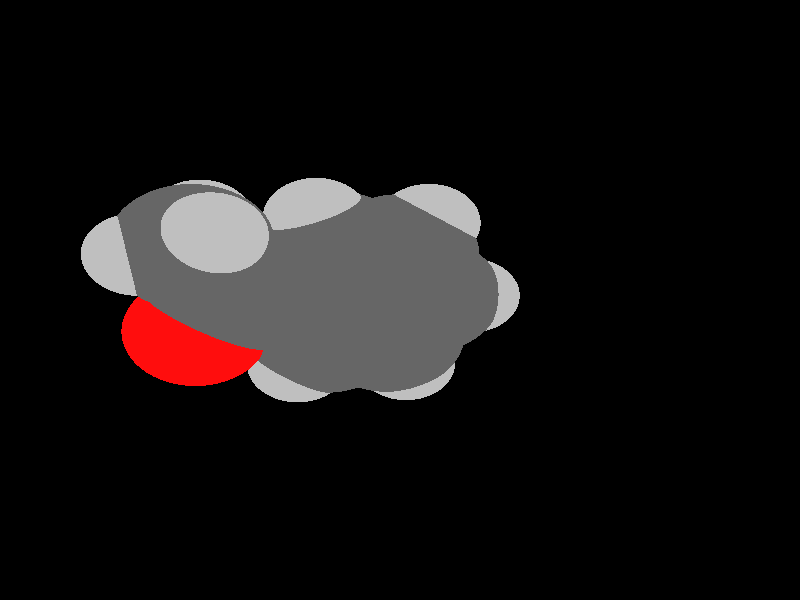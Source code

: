 global_settings {
	ambient_light rgb <0.200000002980232, 0.200000002980232, 0.200000002980232>
	max_trace_level 15
}

background { color rgb <0,0,0> }

camera {
	perspective
	location <-13.7908838828838, -8.52872099134385, -16.5856867001066>
	angle 40
	up <0.093699080411912, -0.912872439462993, 0.397346689427314>
	right <0.770065808578976, -0.186513748290888, -0.610091199867766> * 1
	direction <0.631046062334256, 0.363148084075034, 0.685495686525497> }

light_source {
	<2.25524037797403, -51.3206230751221, -39.9123024841614>
	color rgb <1, 1, 1>
	fade_distance 89.147073150637
	fade_power 0
	spotlight
	area_light <20, 0, 0>, <0, 0, 20>, 20, 20
	circular
	orient
	point_at <-2.25524037797403, 51.3206230751221, 39.9123024841614>
}

light_source {
	<-10.4721187046941, -13.7387074552541, 49.4304246060903>
	color rgb <0.300000011920929, 0.300000011920929, 0.300000011920929> shadowless
	fade_distance 89.147073150637
	fade_power 0
	parallel
	point_at <10.4721187046941, 13.7387074552541, -49.4304246060903>
}

#default {
	finish {ambient 0.5 diffuse 1 specular 0.2 roughness .01 metallic 1}
}

union {
cylinder {
	<-0.686264229695273, 0.180109457688767, 0.669084819308135>, 	<-0.36770340381933, -0.43968701975081, 0.600236532690435>, 0.075
	pigment { rgbt <0.400000005960464, 0.400000005960464, 0.400000005960464, 0> }
}
cylinder {
	<-0.867415761831672, 0.0775209118793717, 0.754435347562791>, 	<-0.548854935955729, -0.542275565560206, 0.685587060945091>, 0.075
	pigment { rgbt <0.400000005960464, 0.400000005960464, 0.400000005960464, 0> }
}
cylinder {
	<-0.36770340381933, -0.43968701975081, 0.600236532690435>, 	<-0.0491425779433873, -1.05948349719039, 0.531388246072735>, 0.075
	pigment { rgbt <0.400000005960464, 0.400000005960464, 0.400000005960464, 0> }
}
cylinder {
	<-0.548854935955729, -0.542275565560206, 0.685587060945091>, 	<-0.230294110079786, -1.16207204299978, 0.616738774327391>, 0.075
	pigment { rgbt <0.400000005960464, 0.400000005960464, 0.400000005960464, 0> }
}
cylinder {
	<-0.139718344011587, -1.11077777009509, 0.574063510200063>, 	<0.507207746305021, -1.14520712093293, 0.311594193123547>, 0.075
	pigment { rgbt <0.400000005960464, 0.400000005960464, 0.400000005960464, 0> }
}
cylinder {
	<0.507207746305021, -1.14520712093293, 0.311594193123547>, 	<1.15413383662163, -1.17963647177078, 0.0491248760470314>, 0.075
	pigment { rgbt <0.400000005960464, 0.400000005960464, 0.400000005960464, 0> }
}
cylinder {
	<1.06477523214426, -1.11855255547857, 0.0797850289537437>, 	<1.39583462665668, -0.536665472642643, -0.114634626579357>, 0.075
	pigment { rgbt <0.400000005960464, 0.400000005960464, 0.400000005960464, 0> }
}
cylinder {
	<1.243492441099, -1.24072038806299, 0.0184647231403192>, 	<1.57455183561142, -0.658833305227065, -0.175954932392782>, 0.075
	pigment { rgbt <0.400000005960464, 0.400000005960464, 0.400000005960464, 0> }
}
cylinder {
	<1.39583462665668, -0.536665472642643, -0.114634626579357>, 	<1.7268940211691, 0.0452216101932794, -0.309054282112458>, 0.075
	pigment { rgbt <0.400000005960464, 0.400000005960464, 0.400000005960464, 0> }
}
cylinder {
	<1.57455183561142, -0.658833305227065, -0.175954932392782>, 	<1.90561123012384, -0.0769462223911423, -0.370374587925883>, 0.075
	pigment { rgbt <0.400000005960464, 0.400000005960464, 0.400000005960464, 0> }
}
cylinder {
	<1.81625262564647, -0.0158623060989315, -0.33971443501917>, 	<1.50230606349727, 0.602454170036127, -0.272794032953254>, 0.075
	pigment { rgbt <0.400000005960464, 0.400000005960464, 0.400000005960464, 0> }
}
cylinder {
	<1.50230606349727, 0.602454170036127, -0.272794032953254>, 	<1.18835950134807, 1.22077064617119, -0.205873630887337>, 0.075
	pigment { rgbt <0.400000005960464, 0.400000005960464, 0.400000005960464, 0> }
}
cylinder {
	<1.18693034006234, 1.10892676337031, -0.193825669315233>, 	<0.540857521832648, 1.14538997769592, 0.0680315080270179>, 0.075
	pigment { rgbt <0.400000005960464, 0.400000005960464, 0.400000005960464, 0> }
}
cylinder {
	<1.1897886626338, 1.33261452897206, -0.217921592459441>, 	<0.543715844404113, 1.36907774329768, 0.0439355848828099>, 0.075
	pigment { rgbt <0.400000005960464, 0.400000005960464, 0.400000005960464, 0> }
}
cylinder {
	<0.540857521832648, 1.14538997769592, 0.0680315080270179>, 	<-0.10521529639704, 1.18185319202153, 0.329888685369268>, 0.075
	pigment { rgbt <0.400000005960464, 0.400000005960464, 0.400000005960464, 0> }
}
cylinder {
	<0.543715844404113, 1.36907774329768, 0.0439355848828099>, 	<-0.102356973825575, 1.40554095762329, 0.30579276222506>, 0.075
	pigment { rgbt <0.400000005960464, 0.400000005960464, 0.400000005960464, 0> }
}
cylinder {
	<-0.776839995763473, 0.12881518478407, 0.711760083435463>, 	<-0.44031306543739, 0.71125612980324, 0.514800403616314>, 0.075
	pigment { rgbt <0.400000005960464, 0.400000005960464, 0.400000005960464, 0> }
}
cylinder {
	<-0.44031306543739, 0.71125612980324, 0.514800403616314>, 	<-0.103786135111308, 1.29369707482241, 0.317840723797164>, 0.075
	pigment { rgbt <0.400000005960464, 0.400000005960464, 0.400000005960464, 0> }
}
cylinder {
	<-0.139718344011587, -1.11077777009509, 0.574063510200063>, 	<-0.436757008329828, -1.67758280989432, 0.752632445569423>, 0.075
	pigment { rgbt <0.400000005960464, 0.400000005960464, 0.400000005960464, 0> }
}
cylinder {
	<-0.436757008329828, -1.67758280989432, 0.752632445569423>, 	<-0.625150710408859, -2.03707304679635, 0.865887946794348>, 0.075
	pigment { rgbt <0.75, 0.75, 0.75, 0> }
}
cylinder {
	<1.15413383662163, -1.17963647177078, 0.0491248760470314>, 	<1.45568866086789, -1.7690840141585, -0.0158192796603128>, 0.075
	pigment { rgbt <0.400000005960464, 0.400000005960464, 0.400000005960464, 0> }
}
cylinder {
	<1.45568866086789, -1.7690840141585, -0.0158192796603128>, 	<1.64709814384402, -2.14323106888394, -0.0570420566373855>, 0.075
	pigment { rgbt <0.75, 0.75, 0.75, 0> }
}
cylinder {
	<1.81625262564647, -0.0158623060989315, -0.33971443501917>, 	<2.43188933009062, -0.0504473364866829, -0.589284410564954>, 0.075
	pigment { rgbt <0.400000005960464, 0.400000005960464, 0.400000005960464, 0> }
}
cylinder {
	<2.43188933009062, -0.0504473364866829, -0.589284410564954>, 	<2.82263138551122, -0.0723983114089711, -0.747685435897051>, 0.075
	pigment { rgbt <0.75, 0.75, 0.75, 0> }
}
cylinder {
	<1.18835950134807, 1.22077064617119, -0.205873630887337>, 	<1.50287390811136, 1.77682887626126, -0.391007245944681>, 0.075
	pigment { rgbt <0.400000005960464, 0.400000005960464, 0.400000005960464, 0> }
}
cylinder {
	<1.50287390811136, 1.77682887626126, -0.391007245944681>, 	<1.70248251596826, 2.12973483798781, -0.508503495319753>, 0.075
	pigment { rgbt <0.75, 0.75, 0.75, 0> }
}
cylinder {
	<-0.103786135111308, 1.29369707482241, 0.317840723797164>, 	<-0.397669807334524, 1.88807706913522, 0.378882899254428>, 0.075
	pigment { rgbt <0.400000005960464, 0.400000005960464, 0.400000005960464, 0> }
}
cylinder {
	<-0.397669807334524, 1.88807706913522, 0.378882899254428>, 	<-0.584304535015746, 2.26554597558566, 0.417648543182011>, 0.075
	pigment { rgbt <0.75, 0.75, 0.75, 0> }
}
cylinder {
	<-2.15747917821385, 0.258382720443436, 1.26658038404791>, 	<-1.46715958698866, 0.193598952613753, 0.989170233741689>, 0.075
	pigment { rgbt <0.400000005960464, 0.400000005960464, 0.400000005960464, 0> }
}
cylinder {
	<-1.46715958698866, 0.193598952613753, 0.989170233741689>, 	<-0.776839995763473, 0.12881518478407, 0.711760083435463>, 0.075
	pigment { rgbt <0.400000005960464, 0.400000005960464, 0.400000005960464, 0> }
}
cylinder {
	<-2.58883755455877, 1.41424181682913, 1.315677404744>, 	<-2.33839609945645, 0.884310764283981, 1.27161500925087>, 0.075
	pigment { rgbt <1, 0.0500000007450581, 0.0500000007450581, 0> }
}
cylinder {
	<-2.77390302333832, 1.3196179754483, 1.40182902056017>, 	<-2.52346156823601, 0.789686922903152, 1.35776662506705>, 0.075
	pigment { rgbt <1, 0.0500000007450581, 0.0500000007450581, 0> }
}
cylinder {
	<-2.33839609945645, 0.884310764283981, 1.27161500925087>, 	<-2.06494644382407, 0.305694641133851, 1.22350457613983>, 0.075
	pigment { rgbt <0.400000005960464, 0.400000005960464, 0.400000005960464, 0> }
}
cylinder {
	<-2.52346156823601, 0.789686922903151, 1.35776662506705>, 	<-2.25001191260363, 0.211070799753022, 1.309656191956>, 0.075
	pigment { rgbt <0.400000005960464, 0.400000005960464, 0.400000005960464, 0> }
}
cylinder {
	<-2.15747917821385, 0.258382720443436, 1.26658038404791>, 	<-2.52212702685778, -0.362994234518712, 1.48617891272409>, 0.075
	pigment { rgbt <0.400000005960464, 0.400000005960464, 0.400000005960464, 0> }
}
cylinder {
	<-2.52212702685778, -0.362994234518712, 1.48617891272409>, 	<-2.8867748755017, -0.98437118948086, 1.70577744140026>, 0.075
	pigment { rgbt <0.400000005960464, 0.400000005960464, 0.400000005960464, 0> }
}
cylinder {
	<-2.8867748755017, -0.98437118948086, 1.70577744140026>, 	<-2.55089544466237, -1.28921744421724, 2.19619607146253>, 0.075
	pigment { rgbt <0.400000005960464, 0.400000005960464, 0.400000005960464, 0> }
}
cylinder {
	<-2.55089544466237, -1.28921744421724, 2.19619607146253>, 	<-2.33719522728844, -1.48317308699059, 2.5082204415963>, 0.075
	pigment { rgbt <0.75, 0.75, 0.75, 0> }
}
cylinder {
	<-2.8867748755017, -0.98437118948086, 1.70577744140026>, 	<-2.97777439537779, -1.39505023831148, 1.18683740861026>, 0.075
	pigment { rgbt <0.400000005960464, 0.400000005960464, 0.400000005960464, 0> }
}
cylinder {
	<-2.97777439537779, -1.39505023831148, 1.18683740861026>, 	<-3.03567127688571, -1.65633772928187, 0.856670726092912>, 0.075
	pigment { rgbt <0.75, 0.75, 0.75, 0> }
}
cylinder {
	<-2.8867748755017, -0.98437118948086, 1.70577744140026>, 	<-3.48838618125282, -0.813548518227208, 1.94278187620477>, 0.075
	pigment { rgbt <0.400000005960464, 0.400000005960464, 0.400000005960464, 0> }
}
cylinder {
	<-3.48838618125282, -0.813548518227208, 1.94278187620477>, 	<-3.87140823245665, -0.704792500329568, 2.09367319738746>, 0.075
	pigment { rgbt <0.75, 0.75, 0.75, 0> }
}
sphere {
	<-0.776839995763473, 0.12881518478407, 0.711760083435463>, 0.4104
	pigment { rgbt <0.400000005960464, 0.400000005960464, 0.400000005960464,0> }
}
sphere {
	<-0.139718344011587, -1.11077777009509, 0.574063510200063>, 0.4104
	pigment { rgbt <0.400000005960464, 0.400000005960464, 0.400000005960464,0> }
}
sphere {
	<1.15413383662163, -1.17963647177078, 0.0491248760470314>, 0.4104
	pigment { rgbt <0.400000005960464, 0.400000005960464, 0.400000005960464,0> }
}
sphere {
	<1.81625262564647, -0.0158623060989315, -0.33971443501917>, 0.4104
	pigment { rgbt <0.400000005960464, 0.400000005960464, 0.400000005960464,0> }
}
sphere {
	<1.18835950134807, 1.22077064617119, -0.205873630887337>, 0.4104
	pigment { rgbt <0.400000005960464, 0.400000005960464, 0.400000005960464,0> }
}
sphere {
	<-0.103786135111308, 1.29369707482241, 0.317840723797164>, 0.4104
	pigment { rgbt <0.400000005960464, 0.400000005960464, 0.400000005960464,0> }
}
sphere {
	<-0.625150710408859, -2.03707304679635, 0.865887946794348>, 0.1674
	pigment { rgbt <0.75, 0.75, 0.75,0> }
}
sphere {
	<1.64709814384402, -2.14323106888394, -0.0570420566373855>, 0.1674
	pigment { rgbt <0.75, 0.75, 0.75,0> }
}
sphere {
	<2.82263138551122, -0.0723983114089711, -0.747685435897051>, 0.1674
	pigment { rgbt <0.75, 0.75, 0.75,0> }
}
sphere {
	<1.70248251596826, 2.12973483798781, -0.508503495319753>, 0.1674
	pigment { rgbt <0.75, 0.75, 0.75,0> }
}
sphere {
	<-0.584304535015746, 2.26554597558566, 0.417648543182011>, 0.1674
	pigment { rgbt <0.75, 0.75, 0.75,0> }
}
sphere {
	<-2.15747917821385, 0.258382720443436, 1.26658038404791>, 0.4104
	pigment { rgbt <0.400000005960464, 0.400000005960464, 0.400000005960464,0> }
}
sphere {
	<-2.68137028894854, 1.36692989613872, 1.35875321265209>, 0.3564
	pigment { rgbt <1, 0.0500000007450581, 0.0500000007450581,0> }
}
sphere {
	<-2.8867748755017, -0.98437118948086, 1.70577744140026>, 0.4104
	pigment { rgbt <0.400000005960464, 0.400000005960464, 0.400000005960464,0> }
}
sphere {
	<-2.33719522728844, -1.48317308699059, 2.5082204415963>, 0.1674
	pigment { rgbt <0.75, 0.75, 0.75,0> }
}
sphere {
	<-3.03567127688571, -1.65633772928187, 0.856670726092912>, 0.1674
	pigment { rgbt <0.75, 0.75, 0.75,0> }
}
sphere {
	<-3.87140823245665, -0.704792500329568, 2.09367319738746>, 0.1674
	pigment { rgbt <0.75, 0.75, 0.75,0> }
}
}
merge {
}
union {
}
merge {
sphere {
	<-0.776839995763473, 0.12881518478407, 0.711760083435463>, 1.69983
	pigment { rgbt <0, 0, 0,0> }
}
sphere {
	<-0.139718344011587, -1.11077777009509, 0.574063510200063>, 1.69983
	pigment { rgbt <0, 0, 0,0> }
}
sphere {
	<1.15413383662163, -1.17963647177078, 0.0491248760470314>, 1.69983
	pigment { rgbt <0, 0, 0,0> }
}
sphere {
	<1.81625262564647, -0.0158623060989315, -0.33971443501917>, 1.69983
	pigment { rgbt <0, 0, 0,0> }
}
sphere {
	<1.18835950134807, 1.22077064617119, -0.205873630887337>, 1.69983
	pigment { rgbt <0, 0, 0,0> }
}
sphere {
	<-0.103786135111308, 1.29369707482241, 0.317840723797164>, 1.69983
	pigment { rgbt <0, 0, 0,0> }
}
sphere {
	<-0.625150710408859, -2.03707304679635, 0.865887946794348>, 1.09989
	pigment { rgbt <0, 0, 0,0> }
}
sphere {
	<1.64709814384402, -2.14323106888394, -0.0570420566373855>, 1.09989
	pigment { rgbt <0, 0, 0,0> }
}
sphere {
	<2.82263138551122, -0.0723983114089711, -0.747685435897051>, 1.09989
	pigment { rgbt <0, 0, 0,0> }
}
sphere {
	<1.70248251596826, 2.12973483798781, -0.508503495319753>, 1.09989
	pigment { rgbt <0, 0, 0,0> }
}
sphere {
	<-0.584304535015746, 2.26554597558566, 0.417648543182011>, 1.09989
	pigment { rgbt <0, 0, 0,0> }
}
sphere {
	<-2.15747917821385, 0.258382720443436, 1.26658038404791>, 1.69983
	pigment { rgbt <0, 0, 0,0> }
}
sphere {
	<-2.68137028894854, 1.36692989613872, 1.35875321265209>, 1.519848
	pigment { rgbt <0, 0, 0,0> }
}
sphere {
	<-2.8867748755017, -0.98437118948086, 1.70577744140026>, 1.69983
	pigment { rgbt <0, 0, 0,0> }
}
sphere {
	<-2.33719522728844, -1.48317308699059, 2.5082204415963>, 1.09989
	pigment { rgbt <0, 0, 0,0> }
}
sphere {
	<-3.03567127688571, -1.65633772928187, 0.856670726092912>, 1.09989
	pigment { rgbt <0, 0, 0,0> }
}
sphere {
	<-3.87140823245665, -0.704792500329568, 2.09367319738746>, 1.09989
	pigment { rgbt <0, 0, 0,0> }
}
sphere {
	<-0.776839995763473, 0.12881518478407, 0.711760083435463>, 1.7
	pigment { rgbt <0.400000005960464, 0.400000005960464, 0.400000005960464,0.350000023841858> }
}
sphere {
	<-0.139718344011587, -1.11077777009509, 0.574063510200063>, 1.7
	pigment { rgbt <0.400000005960464, 0.400000005960464, 0.400000005960464,0.350000023841858> }
}
sphere {
	<1.15413383662163, -1.17963647177078, 0.0491248760470314>, 1.7
	pigment { rgbt <0.400000005960464, 0.400000005960464, 0.400000005960464,0.350000023841858> }
}
sphere {
	<1.81625262564647, -0.0158623060989315, -0.33971443501917>, 1.7
	pigment { rgbt <0.400000005960464, 0.400000005960464, 0.400000005960464,0.350000023841858> }
}
sphere {
	<1.18835950134807, 1.22077064617119, -0.205873630887337>, 1.7
	pigment { rgbt <0.400000005960464, 0.400000005960464, 0.400000005960464,0.350000023841858> }
}
sphere {
	<-0.103786135111308, 1.29369707482241, 0.317840723797164>, 1.7
	pigment { rgbt <0.400000005960464, 0.400000005960464, 0.400000005960464,0.350000023841858> }
}
sphere {
	<-0.625150710408859, -2.03707304679635, 0.865887946794348>, 1.1
	pigment { rgbt <0.75, 0.75, 0.75,0.350000023841858> }
}
sphere {
	<1.64709814384402, -2.14323106888394, -0.0570420566373855>, 1.1
	pigment { rgbt <0.75, 0.75, 0.75,0.350000023841858> }
}
sphere {
	<2.82263138551122, -0.0723983114089711, -0.747685435897051>, 1.1
	pigment { rgbt <0.75, 0.75, 0.75,0.350000023841858> }
}
sphere {
	<1.70248251596826, 2.12973483798781, -0.508503495319753>, 1.1
	pigment { rgbt <0.75, 0.75, 0.75,0.350000023841858> }
}
sphere {
	<-0.584304535015746, 2.26554597558566, 0.417648543182011>, 1.1
	pigment { rgbt <0.75, 0.75, 0.75,0.350000023841858> }
}
sphere {
	<-2.15747917821385, 0.258382720443436, 1.26658038404791>, 1.7
	pigment { rgbt <0.400000005960464, 0.400000005960464, 0.400000005960464,0.350000023841858> }
}
sphere {
	<-2.68137028894854, 1.36692989613872, 1.35875321265209>, 1.52
	pigment { rgbt <1, 0.0500000007450581, 0.0500000007450581,0.350000023841858> }
}
sphere {
	<-2.8867748755017, -0.98437118948086, 1.70577744140026>, 1.7
	pigment { rgbt <0.400000005960464, 0.400000005960464, 0.400000005960464,0.350000023841858> }
}
sphere {
	<-2.33719522728844, -1.48317308699059, 2.5082204415963>, 1.1
	pigment { rgbt <0.75, 0.75, 0.75,0.350000023841858> }
}
sphere {
	<-3.03567127688571, -1.65633772928187, 0.856670726092912>, 1.1
	pigment { rgbt <0.75, 0.75, 0.75,0.350000023841858> }
}
sphere {
	<-3.87140823245665, -0.704792500329568, 2.09367319738746>, 1.1
	pigment { rgbt <0.75, 0.75, 0.75,0.350000023841858> }
}
}

